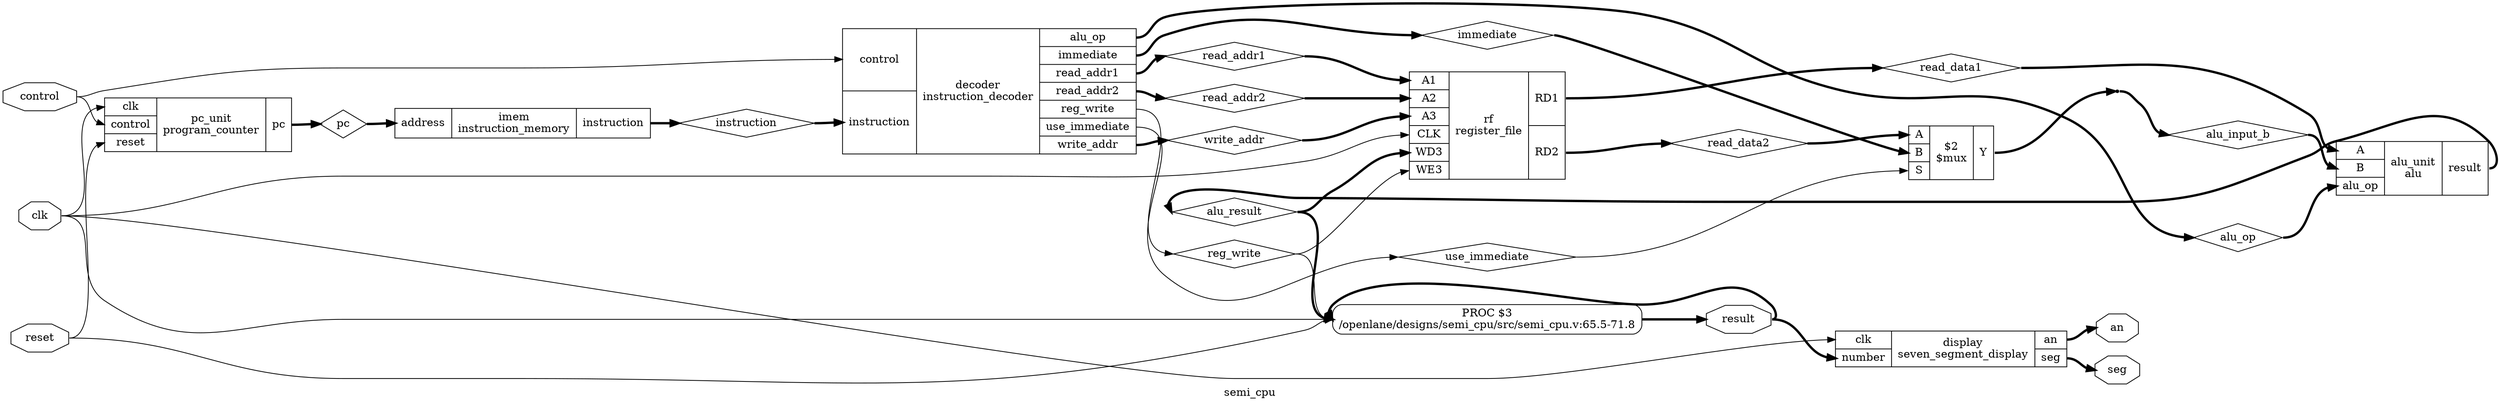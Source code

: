digraph "semi_cpu" {
label="semi_cpu";
rankdir="LR";
remincross=true;
n3 [ shape=diamond, label="alu_result", color="black", fontcolor="black" ];
n4 [ shape=diamond, label="alu_input_b", color="black", fontcolor="black" ];
n5 [ shape=diamond, label="read_data2", color="black", fontcolor="black" ];
n6 [ shape=diamond, label="read_data1", color="black", fontcolor="black" ];
n7 [ shape=diamond, label="use_immediate", color="black", fontcolor="black" ];
n8 [ shape=diamond, label="reg_write", color="black", fontcolor="black" ];
n9 [ shape=diamond, label="immediate", color="black", fontcolor="black" ];
n10 [ shape=diamond, label="write_addr", color="black", fontcolor="black" ];
n11 [ shape=diamond, label="read_addr2", color="black", fontcolor="black" ];
n12 [ shape=diamond, label="read_addr1", color="black", fontcolor="black" ];
n13 [ shape=diamond, label="alu_op", color="black", fontcolor="black" ];
n14 [ shape=diamond, label="instruction", color="black", fontcolor="black" ];
n15 [ shape=diamond, label="pc", color="black", fontcolor="black" ];
n16 [ shape=octagon, label="an", color="black", fontcolor="black" ];
n17 [ shape=octagon, label="seg", color="black", fontcolor="black" ];
n18 [ shape=octagon, label="result", color="black", fontcolor="black" ];
n19 [ shape=octagon, label="control", color="black", fontcolor="black" ];
n20 [ shape=octagon, label="reset", color="black", fontcolor="black" ];
n21 [ shape=octagon, label="clk", color="black", fontcolor="black" ];
c23 [ shape=record, label="{{<p21> clk|<p22> number}|display\nseven_segment_display|{<p16> an|<p17> seg}}",  ];
c26 [ shape=record, label="{{<p24> A|<p25> B|<p13> alu_op}|alu_unit\nalu|{<p18> result}}",  ];
c29 [ shape=record, label="{{<p24> A|<p25> B|<p27> S}|$2\n$mux|{<p28> Y}}",  ];
c38 [ shape=record, label="{{<p30> A1|<p31> A2|<p32> A3|<p33> CLK|<p34> WD3|<p35> WE3}|rf\nregister_file|{<p36> RD1|<p37> RD2}}",  ];
c39 [ shape=record, label="{{<p19> control|<p14> instruction}|decoder\ninstruction_decoder|{<p13> alu_op|<p9> immediate|<p12> read_addr1|<p11> read_addr2|<p8> reg_write|<p7> use_immediate|<p10> write_addr}}",  ];
c41 [ shape=record, label="{{<p40> address}|imem\ninstruction_memory|{<p14> instruction}}",  ];
c42 [ shape=record, label="{{<p21> clk|<p19> control|<p20> reset}|pc_unit\nprogram_counter|{<p15> pc}}",  ];
p0 [shape=box, style=rounded, label="PROC $3\n/openlane/designs/semi_cpu/src/semi_cpu.v:65.5-71.8", ];
x1 [shape=point, ];
c39:p10:e -> n10:w [color="black", fontcolor="black", style="setlinewidth(3)", label=""];
n10:e -> c38:p32:w [color="black", fontcolor="black", style="setlinewidth(3)", label=""];
c39:p11:e -> n11:w [color="black", fontcolor="black", style="setlinewidth(3)", label=""];
n11:e -> c38:p31:w [color="black", fontcolor="black", style="setlinewidth(3)", label=""];
c39:p12:e -> n12:w [color="black", fontcolor="black", style="setlinewidth(3)", label=""];
n12:e -> c38:p30:w [color="black", fontcolor="black", style="setlinewidth(3)", label=""];
c39:p13:e -> n13:w [color="black", fontcolor="black", style="setlinewidth(3)", label=""];
n13:e -> c26:p13:w [color="black", fontcolor="black", style="setlinewidth(3)", label=""];
c41:p14:e -> n14:w [color="black", fontcolor="black", style="setlinewidth(3)", label=""];
n14:e -> c39:p14:w [color="black", fontcolor="black", style="setlinewidth(3)", label=""];
c42:p15:e -> n15:w [color="black", fontcolor="black", style="setlinewidth(3)", label=""];
n15:e -> c41:p40:w [color="black", fontcolor="black", style="setlinewidth(3)", label=""];
c23:p16:e -> n16:w [color="black", fontcolor="black", style="setlinewidth(3)", label=""];
c23:p17:e -> n17:w [color="black", fontcolor="black", style="setlinewidth(3)", label=""];
p0:e -> n18:w [color="black", fontcolor="black", style="setlinewidth(3)", label=""];
n18:e -> c23:p22:w [color="black", fontcolor="black", style="setlinewidth(3)", label=""];
n18:e -> p0:w [color="black", fontcolor="black", style="setlinewidth(3)", label=""];
n19:e -> c39:p19:w [color="black", fontcolor="black", label=""];
n19:e -> c42:p19:w [color="black", fontcolor="black", label=""];
c29:p28:e -> x1:w [color="black", fontcolor="black", style="setlinewidth(3)", label=""];
n20:e -> c42:p20:w [color="black", fontcolor="black", label=""];
n20:e -> p0:w [color="black", fontcolor="black", label=""];
n21:e -> c23:p21:w [color="black", fontcolor="black", label=""];
n21:e -> c38:p33:w [color="black", fontcolor="black", label=""];
n21:e -> c42:p21:w [color="black", fontcolor="black", label=""];
n21:e -> p0:w [color="black", fontcolor="black", label=""];
c26:p18:e -> n3:w [color="black", fontcolor="black", style="setlinewidth(3)", label=""];
n3:e -> c38:p34:w [color="black", fontcolor="black", style="setlinewidth(3)", label=""];
n3:e -> p0:w [color="black", fontcolor="black", style="setlinewidth(3)", label=""];
x1:e -> n4:w [color="black", fontcolor="black", style="setlinewidth(3)", label=""];
n4:e -> c26:p25:w [color="black", fontcolor="black", style="setlinewidth(3)", label=""];
c38:p37:e -> n5:w [color="black", fontcolor="black", style="setlinewidth(3)", label=""];
n5:e -> c29:p24:w [color="black", fontcolor="black", style="setlinewidth(3)", label=""];
c38:p36:e -> n6:w [color="black", fontcolor="black", style="setlinewidth(3)", label=""];
n6:e -> c26:p24:w [color="black", fontcolor="black", style="setlinewidth(3)", label=""];
c39:p7:e -> n7:w [color="black", fontcolor="black", label=""];
n7:e -> c29:p27:w [color="black", fontcolor="black", label=""];
c39:p8:e -> n8:w [color="black", fontcolor="black", label=""];
n8:e -> c38:p35:w [color="black", fontcolor="black", label=""];
n8:e -> p0:w [color="black", fontcolor="black", label=""];
c39:p9:e -> n9:w [color="black", fontcolor="black", style="setlinewidth(3)", label=""];
n9:e -> c29:p25:w [color="black", fontcolor="black", style="setlinewidth(3)", label=""];
}
